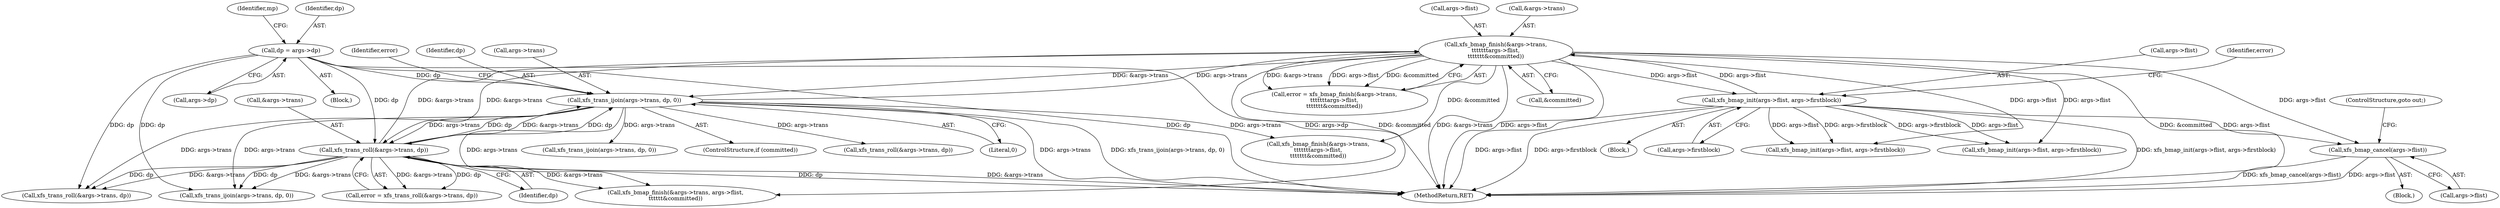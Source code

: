 digraph "0_linux_8275cdd0e7ac550dcce2b3ef6d2fb3b808c1ae59_1@pointer" {
"1000358" [label="(Call,xfs_bmap_cancel(args->flist))"];
"1000338" [label="(Call,xfs_bmap_finish(&args->trans,\n\t\t\t\t\t\t\targs->flist,\n\t\t\t\t\t\t\t&committed))"];
"1000365" [label="(Call,xfs_trans_ijoin(args->trans, dp, 0))"];
"1000373" [label="(Call,xfs_trans_roll(&args->trans, dp))"];
"1000136" [label="(Call,dp = args->dp)"];
"1000321" [label="(Call,xfs_bmap_init(args->flist, args->firstblock))"];
"1000365" [label="(Call,xfs_trans_ijoin(args->trans, dp, 0))"];
"1000343" [label="(Call,args->flist)"];
"1000142" [label="(Identifier,mp)"];
"1000138" [label="(Call,args->dp)"];
"1000359" [label="(Call,args->flist)"];
"1000315" [label="(Block,)"];
"1000136" [label="(Call,dp = args->dp)"];
"1000371" [label="(Call,error = xfs_trans_roll(&args->trans, dp))"];
"1000374" [label="(Call,&args->trans)"];
"1000325" [label="(Call,args->firstblock)"];
"1000369" [label="(Identifier,dp)"];
"1000649" [label="(Call,xfs_bmap_finish(&args->trans,\n\t\t\t\t\t\t\targs->flist,\n\t\t\t\t\t\t\t&committed))"];
"1000362" [label="(ControlStructure,goto out;)"];
"1000363" [label="(ControlStructure,if (committed))"];
"1000346" [label="(Call,&committed)"];
"1000427" [label="(Call,xfs_trans_ijoin(args->trans, dp, 0))"];
"1000137" [label="(Identifier,dp)"];
"1000322" [label="(Call,args->flist)"];
"1000724" [label="(MethodReturn,RET)"];
"1000684" [label="(Call,xfs_trans_roll(&args->trans, dp))"];
"1000370" [label="(Literal,0)"];
"1000383" [label="(Call,xfs_bmap_init(args->flist, args->firstblock))"];
"1000366" [label="(Call,args->trans)"];
"1000400" [label="(Call,xfs_bmap_finish(&args->trans, args->flist,\n\t\t\t\t\t\t&committed))"];
"1000339" [label="(Call,&args->trans)"];
"1000350" [label="(Block,)"];
"1000676" [label="(Call,xfs_trans_ijoin(args->trans, dp, 0))"];
"1000378" [label="(Identifier,dp)"];
"1000336" [label="(Call,error = xfs_bmap_finish(&args->trans,\n\t\t\t\t\t\t\targs->flist,\n\t\t\t\t\t\t\t&committed))"];
"1000358" [label="(Call,xfs_bmap_cancel(args->flist))"];
"1000372" [label="(Identifier,error)"];
"1000321" [label="(Call,xfs_bmap_init(args->flist, args->firstblock))"];
"1000329" [label="(Identifier,error)"];
"1000338" [label="(Call,xfs_bmap_finish(&args->trans,\n\t\t\t\t\t\t\targs->flist,\n\t\t\t\t\t\t\t&committed))"];
"1000373" [label="(Call,xfs_trans_roll(&args->trans, dp))"];
"1000126" [label="(Block,)"];
"1000448" [label="(Call,xfs_trans_roll(&args->trans, dp))"];
"1000632" [label="(Call,xfs_bmap_init(args->flist, args->firstblock))"];
"1000358" -> "1000350"  [label="AST: "];
"1000358" -> "1000359"  [label="CFG: "];
"1000359" -> "1000358"  [label="AST: "];
"1000362" -> "1000358"  [label="CFG: "];
"1000358" -> "1000724"  [label="DDG: xfs_bmap_cancel(args->flist)"];
"1000358" -> "1000724"  [label="DDG: args->flist"];
"1000338" -> "1000358"  [label="DDG: args->flist"];
"1000321" -> "1000358"  [label="DDG: args->flist"];
"1000338" -> "1000336"  [label="AST: "];
"1000338" -> "1000346"  [label="CFG: "];
"1000339" -> "1000338"  [label="AST: "];
"1000343" -> "1000338"  [label="AST: "];
"1000346" -> "1000338"  [label="AST: "];
"1000336" -> "1000338"  [label="CFG: "];
"1000338" -> "1000724"  [label="DDG: &args->trans"];
"1000338" -> "1000724"  [label="DDG: args->flist"];
"1000338" -> "1000724"  [label="DDG: &committed"];
"1000338" -> "1000321"  [label="DDG: args->flist"];
"1000338" -> "1000336"  [label="DDG: &args->trans"];
"1000338" -> "1000336"  [label="DDG: args->flist"];
"1000338" -> "1000336"  [label="DDG: &committed"];
"1000365" -> "1000338"  [label="DDG: args->trans"];
"1000373" -> "1000338"  [label="DDG: &args->trans"];
"1000321" -> "1000338"  [label="DDG: args->flist"];
"1000338" -> "1000365"  [label="DDG: &args->trans"];
"1000338" -> "1000373"  [label="DDG: &args->trans"];
"1000338" -> "1000383"  [label="DDG: args->flist"];
"1000338" -> "1000400"  [label="DDG: &committed"];
"1000338" -> "1000632"  [label="DDG: args->flist"];
"1000338" -> "1000649"  [label="DDG: &committed"];
"1000365" -> "1000363"  [label="AST: "];
"1000365" -> "1000370"  [label="CFG: "];
"1000366" -> "1000365"  [label="AST: "];
"1000369" -> "1000365"  [label="AST: "];
"1000370" -> "1000365"  [label="AST: "];
"1000372" -> "1000365"  [label="CFG: "];
"1000365" -> "1000724"  [label="DDG: xfs_trans_ijoin(args->trans, dp, 0)"];
"1000365" -> "1000724"  [label="DDG: args->trans"];
"1000373" -> "1000365"  [label="DDG: &args->trans"];
"1000373" -> "1000365"  [label="DDG: dp"];
"1000136" -> "1000365"  [label="DDG: dp"];
"1000365" -> "1000373"  [label="DDG: args->trans"];
"1000365" -> "1000373"  [label="DDG: dp"];
"1000365" -> "1000400"  [label="DDG: args->trans"];
"1000365" -> "1000427"  [label="DDG: args->trans"];
"1000365" -> "1000448"  [label="DDG: args->trans"];
"1000365" -> "1000649"  [label="DDG: args->trans"];
"1000365" -> "1000676"  [label="DDG: args->trans"];
"1000365" -> "1000684"  [label="DDG: args->trans"];
"1000373" -> "1000371"  [label="AST: "];
"1000373" -> "1000378"  [label="CFG: "];
"1000374" -> "1000373"  [label="AST: "];
"1000378" -> "1000373"  [label="AST: "];
"1000371" -> "1000373"  [label="CFG: "];
"1000373" -> "1000724"  [label="DDG: dp"];
"1000373" -> "1000724"  [label="DDG: &args->trans"];
"1000373" -> "1000371"  [label="DDG: &args->trans"];
"1000373" -> "1000371"  [label="DDG: dp"];
"1000136" -> "1000373"  [label="DDG: dp"];
"1000373" -> "1000400"  [label="DDG: &args->trans"];
"1000373" -> "1000427"  [label="DDG: &args->trans"];
"1000373" -> "1000427"  [label="DDG: dp"];
"1000373" -> "1000448"  [label="DDG: &args->trans"];
"1000373" -> "1000448"  [label="DDG: dp"];
"1000136" -> "1000126"  [label="AST: "];
"1000136" -> "1000138"  [label="CFG: "];
"1000137" -> "1000136"  [label="AST: "];
"1000138" -> "1000136"  [label="AST: "];
"1000142" -> "1000136"  [label="CFG: "];
"1000136" -> "1000724"  [label="DDG: args->dp"];
"1000136" -> "1000724"  [label="DDG: dp"];
"1000136" -> "1000427"  [label="DDG: dp"];
"1000136" -> "1000448"  [label="DDG: dp"];
"1000321" -> "1000315"  [label="AST: "];
"1000321" -> "1000325"  [label="CFG: "];
"1000322" -> "1000321"  [label="AST: "];
"1000325" -> "1000321"  [label="AST: "];
"1000329" -> "1000321"  [label="CFG: "];
"1000321" -> "1000724"  [label="DDG: args->flist"];
"1000321" -> "1000724"  [label="DDG: args->firstblock"];
"1000321" -> "1000724"  [label="DDG: xfs_bmap_init(args->flist, args->firstblock)"];
"1000321" -> "1000383"  [label="DDG: args->flist"];
"1000321" -> "1000383"  [label="DDG: args->firstblock"];
"1000321" -> "1000632"  [label="DDG: args->flist"];
"1000321" -> "1000632"  [label="DDG: args->firstblock"];
}
